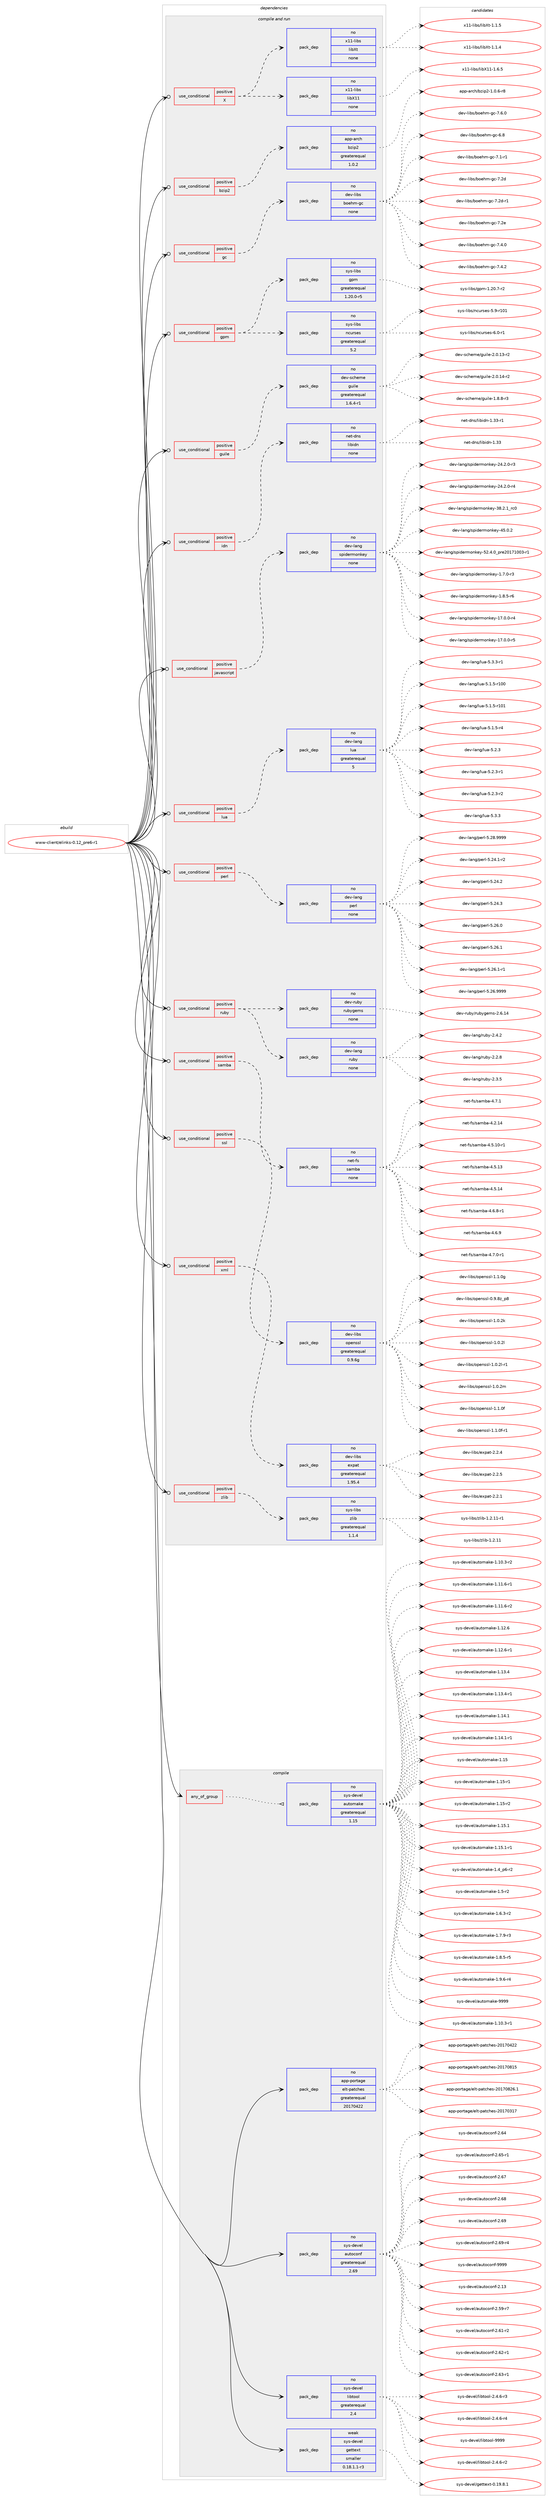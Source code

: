 digraph prolog {

# *************
# Graph options
# *************

newrank=true;
concentrate=true;
compound=true;
graph [rankdir=LR,fontname=Helvetica,fontsize=10,ranksep=1.5];#, ranksep=2.5, nodesep=0.2];
edge  [arrowhead=vee];
node  [fontname=Helvetica,fontsize=10];

# **********
# The ebuild
# **********

subgraph cluster_leftcol {
color=gray;
rank=same;
label=<<i>ebuild</i>>;
id [label="www-client/elinks-0.12_pre6-r1", color=red, width=4, href="../www-client/elinks-0.12_pre6-r1.svg"];
}

# ****************
# The dependencies
# ****************

subgraph cluster_midcol {
color=gray;
label=<<i>dependencies</i>>;
subgraph cluster_compile {
fillcolor="#eeeeee";
style=filled;
label=<<i>compile</i>>;
subgraph any8892 {
dependency503324 [label=<<TABLE BORDER="0" CELLBORDER="1" CELLSPACING="0" CELLPADDING="4"><TR><TD CELLPADDING="10">any_of_group</TD></TR></TABLE>>, shape=none, color=red];subgraph pack374252 {
dependency503325 [label=<<TABLE BORDER="0" CELLBORDER="1" CELLSPACING="0" CELLPADDING="4" WIDTH="220"><TR><TD ROWSPAN="6" CELLPADDING="30">pack_dep</TD></TR><TR><TD WIDTH="110">no</TD></TR><TR><TD>sys-devel</TD></TR><TR><TD>automake</TD></TR><TR><TD>greaterequal</TD></TR><TR><TD>1.15</TD></TR></TABLE>>, shape=none, color=blue];
}
dependency503324:e -> dependency503325:w [weight=20,style="dotted",arrowhead="oinv"];
}
id:e -> dependency503324:w [weight=20,style="solid",arrowhead="vee"];
subgraph pack374253 {
dependency503326 [label=<<TABLE BORDER="0" CELLBORDER="1" CELLSPACING="0" CELLPADDING="4" WIDTH="220"><TR><TD ROWSPAN="6" CELLPADDING="30">pack_dep</TD></TR><TR><TD WIDTH="110">no</TD></TR><TR><TD>app-portage</TD></TR><TR><TD>elt-patches</TD></TR><TR><TD>greaterequal</TD></TR><TR><TD>20170422</TD></TR></TABLE>>, shape=none, color=blue];
}
id:e -> dependency503326:w [weight=20,style="solid",arrowhead="vee"];
subgraph pack374254 {
dependency503327 [label=<<TABLE BORDER="0" CELLBORDER="1" CELLSPACING="0" CELLPADDING="4" WIDTH="220"><TR><TD ROWSPAN="6" CELLPADDING="30">pack_dep</TD></TR><TR><TD WIDTH="110">no</TD></TR><TR><TD>sys-devel</TD></TR><TR><TD>autoconf</TD></TR><TR><TD>greaterequal</TD></TR><TR><TD>2.69</TD></TR></TABLE>>, shape=none, color=blue];
}
id:e -> dependency503327:w [weight=20,style="solid",arrowhead="vee"];
subgraph pack374255 {
dependency503328 [label=<<TABLE BORDER="0" CELLBORDER="1" CELLSPACING="0" CELLPADDING="4" WIDTH="220"><TR><TD ROWSPAN="6" CELLPADDING="30">pack_dep</TD></TR><TR><TD WIDTH="110">no</TD></TR><TR><TD>sys-devel</TD></TR><TR><TD>libtool</TD></TR><TR><TD>greaterequal</TD></TR><TR><TD>2.4</TD></TR></TABLE>>, shape=none, color=blue];
}
id:e -> dependency503328:w [weight=20,style="solid",arrowhead="vee"];
subgraph pack374256 {
dependency503329 [label=<<TABLE BORDER="0" CELLBORDER="1" CELLSPACING="0" CELLPADDING="4" WIDTH="220"><TR><TD ROWSPAN="6" CELLPADDING="30">pack_dep</TD></TR><TR><TD WIDTH="110">weak</TD></TR><TR><TD>sys-devel</TD></TR><TR><TD>gettext</TD></TR><TR><TD>smaller</TD></TR><TR><TD>0.18.1.1-r3</TD></TR></TABLE>>, shape=none, color=blue];
}
id:e -> dependency503329:w [weight=20,style="solid",arrowhead="vee"];
}
subgraph cluster_compileandrun {
fillcolor="#eeeeee";
style=filled;
label=<<i>compile and run</i>>;
subgraph cond119848 {
dependency503330 [label=<<TABLE BORDER="0" CELLBORDER="1" CELLSPACING="0" CELLPADDING="4"><TR><TD ROWSPAN="3" CELLPADDING="10">use_conditional</TD></TR><TR><TD>positive</TD></TR><TR><TD>X</TD></TR></TABLE>>, shape=none, color=red];
subgraph pack374257 {
dependency503331 [label=<<TABLE BORDER="0" CELLBORDER="1" CELLSPACING="0" CELLPADDING="4" WIDTH="220"><TR><TD ROWSPAN="6" CELLPADDING="30">pack_dep</TD></TR><TR><TD WIDTH="110">no</TD></TR><TR><TD>x11-libs</TD></TR><TR><TD>libX11</TD></TR><TR><TD>none</TD></TR><TR><TD></TD></TR></TABLE>>, shape=none, color=blue];
}
dependency503330:e -> dependency503331:w [weight=20,style="dashed",arrowhead="vee"];
subgraph pack374258 {
dependency503332 [label=<<TABLE BORDER="0" CELLBORDER="1" CELLSPACING="0" CELLPADDING="4" WIDTH="220"><TR><TD ROWSPAN="6" CELLPADDING="30">pack_dep</TD></TR><TR><TD WIDTH="110">no</TD></TR><TR><TD>x11-libs</TD></TR><TR><TD>libXt</TD></TR><TR><TD>none</TD></TR><TR><TD></TD></TR></TABLE>>, shape=none, color=blue];
}
dependency503330:e -> dependency503332:w [weight=20,style="dashed",arrowhead="vee"];
}
id:e -> dependency503330:w [weight=20,style="solid",arrowhead="odotvee"];
subgraph cond119849 {
dependency503333 [label=<<TABLE BORDER="0" CELLBORDER="1" CELLSPACING="0" CELLPADDING="4"><TR><TD ROWSPAN="3" CELLPADDING="10">use_conditional</TD></TR><TR><TD>positive</TD></TR><TR><TD>bzip2</TD></TR></TABLE>>, shape=none, color=red];
subgraph pack374259 {
dependency503334 [label=<<TABLE BORDER="0" CELLBORDER="1" CELLSPACING="0" CELLPADDING="4" WIDTH="220"><TR><TD ROWSPAN="6" CELLPADDING="30">pack_dep</TD></TR><TR><TD WIDTH="110">no</TD></TR><TR><TD>app-arch</TD></TR><TR><TD>bzip2</TD></TR><TR><TD>greaterequal</TD></TR><TR><TD>1.0.2</TD></TR></TABLE>>, shape=none, color=blue];
}
dependency503333:e -> dependency503334:w [weight=20,style="dashed",arrowhead="vee"];
}
id:e -> dependency503333:w [weight=20,style="solid",arrowhead="odotvee"];
subgraph cond119850 {
dependency503335 [label=<<TABLE BORDER="0" CELLBORDER="1" CELLSPACING="0" CELLPADDING="4"><TR><TD ROWSPAN="3" CELLPADDING="10">use_conditional</TD></TR><TR><TD>positive</TD></TR><TR><TD>gc</TD></TR></TABLE>>, shape=none, color=red];
subgraph pack374260 {
dependency503336 [label=<<TABLE BORDER="0" CELLBORDER="1" CELLSPACING="0" CELLPADDING="4" WIDTH="220"><TR><TD ROWSPAN="6" CELLPADDING="30">pack_dep</TD></TR><TR><TD WIDTH="110">no</TD></TR><TR><TD>dev-libs</TD></TR><TR><TD>boehm-gc</TD></TR><TR><TD>none</TD></TR><TR><TD></TD></TR></TABLE>>, shape=none, color=blue];
}
dependency503335:e -> dependency503336:w [weight=20,style="dashed",arrowhead="vee"];
}
id:e -> dependency503335:w [weight=20,style="solid",arrowhead="odotvee"];
subgraph cond119851 {
dependency503337 [label=<<TABLE BORDER="0" CELLBORDER="1" CELLSPACING="0" CELLPADDING="4"><TR><TD ROWSPAN="3" CELLPADDING="10">use_conditional</TD></TR><TR><TD>positive</TD></TR><TR><TD>gpm</TD></TR></TABLE>>, shape=none, color=red];
subgraph pack374261 {
dependency503338 [label=<<TABLE BORDER="0" CELLBORDER="1" CELLSPACING="0" CELLPADDING="4" WIDTH="220"><TR><TD ROWSPAN="6" CELLPADDING="30">pack_dep</TD></TR><TR><TD WIDTH="110">no</TD></TR><TR><TD>sys-libs</TD></TR><TR><TD>ncurses</TD></TR><TR><TD>greaterequal</TD></TR><TR><TD>5.2</TD></TR></TABLE>>, shape=none, color=blue];
}
dependency503337:e -> dependency503338:w [weight=20,style="dashed",arrowhead="vee"];
subgraph pack374262 {
dependency503339 [label=<<TABLE BORDER="0" CELLBORDER="1" CELLSPACING="0" CELLPADDING="4" WIDTH="220"><TR><TD ROWSPAN="6" CELLPADDING="30">pack_dep</TD></TR><TR><TD WIDTH="110">no</TD></TR><TR><TD>sys-libs</TD></TR><TR><TD>gpm</TD></TR><TR><TD>greaterequal</TD></TR><TR><TD>1.20.0-r5</TD></TR></TABLE>>, shape=none, color=blue];
}
dependency503337:e -> dependency503339:w [weight=20,style="dashed",arrowhead="vee"];
}
id:e -> dependency503337:w [weight=20,style="solid",arrowhead="odotvee"];
subgraph cond119852 {
dependency503340 [label=<<TABLE BORDER="0" CELLBORDER="1" CELLSPACING="0" CELLPADDING="4"><TR><TD ROWSPAN="3" CELLPADDING="10">use_conditional</TD></TR><TR><TD>positive</TD></TR><TR><TD>guile</TD></TR></TABLE>>, shape=none, color=red];
subgraph pack374263 {
dependency503341 [label=<<TABLE BORDER="0" CELLBORDER="1" CELLSPACING="0" CELLPADDING="4" WIDTH="220"><TR><TD ROWSPAN="6" CELLPADDING="30">pack_dep</TD></TR><TR><TD WIDTH="110">no</TD></TR><TR><TD>dev-scheme</TD></TR><TR><TD>guile</TD></TR><TR><TD>greaterequal</TD></TR><TR><TD>1.6.4-r1</TD></TR></TABLE>>, shape=none, color=blue];
}
dependency503340:e -> dependency503341:w [weight=20,style="dashed",arrowhead="vee"];
}
id:e -> dependency503340:w [weight=20,style="solid",arrowhead="odotvee"];
subgraph cond119853 {
dependency503342 [label=<<TABLE BORDER="0" CELLBORDER="1" CELLSPACING="0" CELLPADDING="4"><TR><TD ROWSPAN="3" CELLPADDING="10">use_conditional</TD></TR><TR><TD>positive</TD></TR><TR><TD>idn</TD></TR></TABLE>>, shape=none, color=red];
subgraph pack374264 {
dependency503343 [label=<<TABLE BORDER="0" CELLBORDER="1" CELLSPACING="0" CELLPADDING="4" WIDTH="220"><TR><TD ROWSPAN="6" CELLPADDING="30">pack_dep</TD></TR><TR><TD WIDTH="110">no</TD></TR><TR><TD>net-dns</TD></TR><TR><TD>libidn</TD></TR><TR><TD>none</TD></TR><TR><TD></TD></TR></TABLE>>, shape=none, color=blue];
}
dependency503342:e -> dependency503343:w [weight=20,style="dashed",arrowhead="vee"];
}
id:e -> dependency503342:w [weight=20,style="solid",arrowhead="odotvee"];
subgraph cond119854 {
dependency503344 [label=<<TABLE BORDER="0" CELLBORDER="1" CELLSPACING="0" CELLPADDING="4"><TR><TD ROWSPAN="3" CELLPADDING="10">use_conditional</TD></TR><TR><TD>positive</TD></TR><TR><TD>javascript</TD></TR></TABLE>>, shape=none, color=red];
subgraph pack374265 {
dependency503345 [label=<<TABLE BORDER="0" CELLBORDER="1" CELLSPACING="0" CELLPADDING="4" WIDTH="220"><TR><TD ROWSPAN="6" CELLPADDING="30">pack_dep</TD></TR><TR><TD WIDTH="110">no</TD></TR><TR><TD>dev-lang</TD></TR><TR><TD>spidermonkey</TD></TR><TR><TD>none</TD></TR><TR><TD></TD></TR></TABLE>>, shape=none, color=blue];
}
dependency503344:e -> dependency503345:w [weight=20,style="dashed",arrowhead="vee"];
}
id:e -> dependency503344:w [weight=20,style="solid",arrowhead="odotvee"];
subgraph cond119855 {
dependency503346 [label=<<TABLE BORDER="0" CELLBORDER="1" CELLSPACING="0" CELLPADDING="4"><TR><TD ROWSPAN="3" CELLPADDING="10">use_conditional</TD></TR><TR><TD>positive</TD></TR><TR><TD>lua</TD></TR></TABLE>>, shape=none, color=red];
subgraph pack374266 {
dependency503347 [label=<<TABLE BORDER="0" CELLBORDER="1" CELLSPACING="0" CELLPADDING="4" WIDTH="220"><TR><TD ROWSPAN="6" CELLPADDING="30">pack_dep</TD></TR><TR><TD WIDTH="110">no</TD></TR><TR><TD>dev-lang</TD></TR><TR><TD>lua</TD></TR><TR><TD>greaterequal</TD></TR><TR><TD>5</TD></TR></TABLE>>, shape=none, color=blue];
}
dependency503346:e -> dependency503347:w [weight=20,style="dashed",arrowhead="vee"];
}
id:e -> dependency503346:w [weight=20,style="solid",arrowhead="odotvee"];
subgraph cond119856 {
dependency503348 [label=<<TABLE BORDER="0" CELLBORDER="1" CELLSPACING="0" CELLPADDING="4"><TR><TD ROWSPAN="3" CELLPADDING="10">use_conditional</TD></TR><TR><TD>positive</TD></TR><TR><TD>perl</TD></TR></TABLE>>, shape=none, color=red];
subgraph pack374267 {
dependency503349 [label=<<TABLE BORDER="0" CELLBORDER="1" CELLSPACING="0" CELLPADDING="4" WIDTH="220"><TR><TD ROWSPAN="6" CELLPADDING="30">pack_dep</TD></TR><TR><TD WIDTH="110">no</TD></TR><TR><TD>dev-lang</TD></TR><TR><TD>perl</TD></TR><TR><TD>none</TD></TR><TR><TD></TD></TR></TABLE>>, shape=none, color=blue];
}
dependency503348:e -> dependency503349:w [weight=20,style="dashed",arrowhead="vee"];
}
id:e -> dependency503348:w [weight=20,style="solid",arrowhead="odotvee"];
subgraph cond119857 {
dependency503350 [label=<<TABLE BORDER="0" CELLBORDER="1" CELLSPACING="0" CELLPADDING="4"><TR><TD ROWSPAN="3" CELLPADDING="10">use_conditional</TD></TR><TR><TD>positive</TD></TR><TR><TD>ruby</TD></TR></TABLE>>, shape=none, color=red];
subgraph pack374268 {
dependency503351 [label=<<TABLE BORDER="0" CELLBORDER="1" CELLSPACING="0" CELLPADDING="4" WIDTH="220"><TR><TD ROWSPAN="6" CELLPADDING="30">pack_dep</TD></TR><TR><TD WIDTH="110">no</TD></TR><TR><TD>dev-lang</TD></TR><TR><TD>ruby</TD></TR><TR><TD>none</TD></TR><TR><TD></TD></TR></TABLE>>, shape=none, color=blue];
}
dependency503350:e -> dependency503351:w [weight=20,style="dashed",arrowhead="vee"];
subgraph pack374269 {
dependency503352 [label=<<TABLE BORDER="0" CELLBORDER="1" CELLSPACING="0" CELLPADDING="4" WIDTH="220"><TR><TD ROWSPAN="6" CELLPADDING="30">pack_dep</TD></TR><TR><TD WIDTH="110">no</TD></TR><TR><TD>dev-ruby</TD></TR><TR><TD>rubygems</TD></TR><TR><TD>none</TD></TR><TR><TD></TD></TR></TABLE>>, shape=none, color=blue];
}
dependency503350:e -> dependency503352:w [weight=20,style="dashed",arrowhead="vee"];
}
id:e -> dependency503350:w [weight=20,style="solid",arrowhead="odotvee"];
subgraph cond119858 {
dependency503353 [label=<<TABLE BORDER="0" CELLBORDER="1" CELLSPACING="0" CELLPADDING="4"><TR><TD ROWSPAN="3" CELLPADDING="10">use_conditional</TD></TR><TR><TD>positive</TD></TR><TR><TD>samba</TD></TR></TABLE>>, shape=none, color=red];
subgraph pack374270 {
dependency503354 [label=<<TABLE BORDER="0" CELLBORDER="1" CELLSPACING="0" CELLPADDING="4" WIDTH="220"><TR><TD ROWSPAN="6" CELLPADDING="30">pack_dep</TD></TR><TR><TD WIDTH="110">no</TD></TR><TR><TD>net-fs</TD></TR><TR><TD>samba</TD></TR><TR><TD>none</TD></TR><TR><TD></TD></TR></TABLE>>, shape=none, color=blue];
}
dependency503353:e -> dependency503354:w [weight=20,style="dashed",arrowhead="vee"];
}
id:e -> dependency503353:w [weight=20,style="solid",arrowhead="odotvee"];
subgraph cond119859 {
dependency503355 [label=<<TABLE BORDER="0" CELLBORDER="1" CELLSPACING="0" CELLPADDING="4"><TR><TD ROWSPAN="3" CELLPADDING="10">use_conditional</TD></TR><TR><TD>positive</TD></TR><TR><TD>ssl</TD></TR></TABLE>>, shape=none, color=red];
subgraph pack374271 {
dependency503356 [label=<<TABLE BORDER="0" CELLBORDER="1" CELLSPACING="0" CELLPADDING="4" WIDTH="220"><TR><TD ROWSPAN="6" CELLPADDING="30">pack_dep</TD></TR><TR><TD WIDTH="110">no</TD></TR><TR><TD>dev-libs</TD></TR><TR><TD>openssl</TD></TR><TR><TD>greaterequal</TD></TR><TR><TD>0.9.6g</TD></TR></TABLE>>, shape=none, color=blue];
}
dependency503355:e -> dependency503356:w [weight=20,style="dashed",arrowhead="vee"];
}
id:e -> dependency503355:w [weight=20,style="solid",arrowhead="odotvee"];
subgraph cond119860 {
dependency503357 [label=<<TABLE BORDER="0" CELLBORDER="1" CELLSPACING="0" CELLPADDING="4"><TR><TD ROWSPAN="3" CELLPADDING="10">use_conditional</TD></TR><TR><TD>positive</TD></TR><TR><TD>xml</TD></TR></TABLE>>, shape=none, color=red];
subgraph pack374272 {
dependency503358 [label=<<TABLE BORDER="0" CELLBORDER="1" CELLSPACING="0" CELLPADDING="4" WIDTH="220"><TR><TD ROWSPAN="6" CELLPADDING="30">pack_dep</TD></TR><TR><TD WIDTH="110">no</TD></TR><TR><TD>dev-libs</TD></TR><TR><TD>expat</TD></TR><TR><TD>greaterequal</TD></TR><TR><TD>1.95.4</TD></TR></TABLE>>, shape=none, color=blue];
}
dependency503357:e -> dependency503358:w [weight=20,style="dashed",arrowhead="vee"];
}
id:e -> dependency503357:w [weight=20,style="solid",arrowhead="odotvee"];
subgraph cond119861 {
dependency503359 [label=<<TABLE BORDER="0" CELLBORDER="1" CELLSPACING="0" CELLPADDING="4"><TR><TD ROWSPAN="3" CELLPADDING="10">use_conditional</TD></TR><TR><TD>positive</TD></TR><TR><TD>zlib</TD></TR></TABLE>>, shape=none, color=red];
subgraph pack374273 {
dependency503360 [label=<<TABLE BORDER="0" CELLBORDER="1" CELLSPACING="0" CELLPADDING="4" WIDTH="220"><TR><TD ROWSPAN="6" CELLPADDING="30">pack_dep</TD></TR><TR><TD WIDTH="110">no</TD></TR><TR><TD>sys-libs</TD></TR><TR><TD>zlib</TD></TR><TR><TD>greaterequal</TD></TR><TR><TD>1.1.4</TD></TR></TABLE>>, shape=none, color=blue];
}
dependency503359:e -> dependency503360:w [weight=20,style="dashed",arrowhead="vee"];
}
id:e -> dependency503359:w [weight=20,style="solid",arrowhead="odotvee"];
}
subgraph cluster_run {
fillcolor="#eeeeee";
style=filled;
label=<<i>run</i>>;
}
}

# **************
# The candidates
# **************

subgraph cluster_choices {
rank=same;
color=gray;
label=<<i>candidates</i>>;

subgraph choice374252 {
color=black;
nodesep=1;
choice11512111545100101118101108479711711611110997107101454946494846514511449 [label="sys-devel/automake-1.10.3-r1", color=red, width=4,href="../sys-devel/automake-1.10.3-r1.svg"];
choice11512111545100101118101108479711711611110997107101454946494846514511450 [label="sys-devel/automake-1.10.3-r2", color=red, width=4,href="../sys-devel/automake-1.10.3-r2.svg"];
choice11512111545100101118101108479711711611110997107101454946494946544511449 [label="sys-devel/automake-1.11.6-r1", color=red, width=4,href="../sys-devel/automake-1.11.6-r1.svg"];
choice11512111545100101118101108479711711611110997107101454946494946544511450 [label="sys-devel/automake-1.11.6-r2", color=red, width=4,href="../sys-devel/automake-1.11.6-r2.svg"];
choice1151211154510010111810110847971171161111099710710145494649504654 [label="sys-devel/automake-1.12.6", color=red, width=4,href="../sys-devel/automake-1.12.6.svg"];
choice11512111545100101118101108479711711611110997107101454946495046544511449 [label="sys-devel/automake-1.12.6-r1", color=red, width=4,href="../sys-devel/automake-1.12.6-r1.svg"];
choice1151211154510010111810110847971171161111099710710145494649514652 [label="sys-devel/automake-1.13.4", color=red, width=4,href="../sys-devel/automake-1.13.4.svg"];
choice11512111545100101118101108479711711611110997107101454946495146524511449 [label="sys-devel/automake-1.13.4-r1", color=red, width=4,href="../sys-devel/automake-1.13.4-r1.svg"];
choice1151211154510010111810110847971171161111099710710145494649524649 [label="sys-devel/automake-1.14.1", color=red, width=4,href="../sys-devel/automake-1.14.1.svg"];
choice11512111545100101118101108479711711611110997107101454946495246494511449 [label="sys-devel/automake-1.14.1-r1", color=red, width=4,href="../sys-devel/automake-1.14.1-r1.svg"];
choice115121115451001011181011084797117116111109971071014549464953 [label="sys-devel/automake-1.15", color=red, width=4,href="../sys-devel/automake-1.15.svg"];
choice1151211154510010111810110847971171161111099710710145494649534511449 [label="sys-devel/automake-1.15-r1", color=red, width=4,href="../sys-devel/automake-1.15-r1.svg"];
choice1151211154510010111810110847971171161111099710710145494649534511450 [label="sys-devel/automake-1.15-r2", color=red, width=4,href="../sys-devel/automake-1.15-r2.svg"];
choice1151211154510010111810110847971171161111099710710145494649534649 [label="sys-devel/automake-1.15.1", color=red, width=4,href="../sys-devel/automake-1.15.1.svg"];
choice11512111545100101118101108479711711611110997107101454946495346494511449 [label="sys-devel/automake-1.15.1-r1", color=red, width=4,href="../sys-devel/automake-1.15.1-r1.svg"];
choice115121115451001011181011084797117116111109971071014549465295112544511450 [label="sys-devel/automake-1.4_p6-r2", color=red, width=4,href="../sys-devel/automake-1.4_p6-r2.svg"];
choice11512111545100101118101108479711711611110997107101454946534511450 [label="sys-devel/automake-1.5-r2", color=red, width=4,href="../sys-devel/automake-1.5-r2.svg"];
choice115121115451001011181011084797117116111109971071014549465446514511450 [label="sys-devel/automake-1.6.3-r2", color=red, width=4,href="../sys-devel/automake-1.6.3-r2.svg"];
choice115121115451001011181011084797117116111109971071014549465546574511451 [label="sys-devel/automake-1.7.9-r3", color=red, width=4,href="../sys-devel/automake-1.7.9-r3.svg"];
choice115121115451001011181011084797117116111109971071014549465646534511453 [label="sys-devel/automake-1.8.5-r5", color=red, width=4,href="../sys-devel/automake-1.8.5-r5.svg"];
choice115121115451001011181011084797117116111109971071014549465746544511452 [label="sys-devel/automake-1.9.6-r4", color=red, width=4,href="../sys-devel/automake-1.9.6-r4.svg"];
choice115121115451001011181011084797117116111109971071014557575757 [label="sys-devel/automake-9999", color=red, width=4,href="../sys-devel/automake-9999.svg"];
dependency503325:e -> choice11512111545100101118101108479711711611110997107101454946494846514511449:w [style=dotted,weight="100"];
dependency503325:e -> choice11512111545100101118101108479711711611110997107101454946494846514511450:w [style=dotted,weight="100"];
dependency503325:e -> choice11512111545100101118101108479711711611110997107101454946494946544511449:w [style=dotted,weight="100"];
dependency503325:e -> choice11512111545100101118101108479711711611110997107101454946494946544511450:w [style=dotted,weight="100"];
dependency503325:e -> choice1151211154510010111810110847971171161111099710710145494649504654:w [style=dotted,weight="100"];
dependency503325:e -> choice11512111545100101118101108479711711611110997107101454946495046544511449:w [style=dotted,weight="100"];
dependency503325:e -> choice1151211154510010111810110847971171161111099710710145494649514652:w [style=dotted,weight="100"];
dependency503325:e -> choice11512111545100101118101108479711711611110997107101454946495146524511449:w [style=dotted,weight="100"];
dependency503325:e -> choice1151211154510010111810110847971171161111099710710145494649524649:w [style=dotted,weight="100"];
dependency503325:e -> choice11512111545100101118101108479711711611110997107101454946495246494511449:w [style=dotted,weight="100"];
dependency503325:e -> choice115121115451001011181011084797117116111109971071014549464953:w [style=dotted,weight="100"];
dependency503325:e -> choice1151211154510010111810110847971171161111099710710145494649534511449:w [style=dotted,weight="100"];
dependency503325:e -> choice1151211154510010111810110847971171161111099710710145494649534511450:w [style=dotted,weight="100"];
dependency503325:e -> choice1151211154510010111810110847971171161111099710710145494649534649:w [style=dotted,weight="100"];
dependency503325:e -> choice11512111545100101118101108479711711611110997107101454946495346494511449:w [style=dotted,weight="100"];
dependency503325:e -> choice115121115451001011181011084797117116111109971071014549465295112544511450:w [style=dotted,weight="100"];
dependency503325:e -> choice11512111545100101118101108479711711611110997107101454946534511450:w [style=dotted,weight="100"];
dependency503325:e -> choice115121115451001011181011084797117116111109971071014549465446514511450:w [style=dotted,weight="100"];
dependency503325:e -> choice115121115451001011181011084797117116111109971071014549465546574511451:w [style=dotted,weight="100"];
dependency503325:e -> choice115121115451001011181011084797117116111109971071014549465646534511453:w [style=dotted,weight="100"];
dependency503325:e -> choice115121115451001011181011084797117116111109971071014549465746544511452:w [style=dotted,weight="100"];
dependency503325:e -> choice115121115451001011181011084797117116111109971071014557575757:w [style=dotted,weight="100"];
}
subgraph choice374253 {
color=black;
nodesep=1;
choice97112112451121111141169710310147101108116451129711699104101115455048495548514955 [label="app-portage/elt-patches-20170317", color=red, width=4,href="../app-portage/elt-patches-20170317.svg"];
choice97112112451121111141169710310147101108116451129711699104101115455048495548525050 [label="app-portage/elt-patches-20170422", color=red, width=4,href="../app-portage/elt-patches-20170422.svg"];
choice97112112451121111141169710310147101108116451129711699104101115455048495548564953 [label="app-portage/elt-patches-20170815", color=red, width=4,href="../app-portage/elt-patches-20170815.svg"];
choice971121124511211111411697103101471011081164511297116991041011154550484955485650544649 [label="app-portage/elt-patches-20170826.1", color=red, width=4,href="../app-portage/elt-patches-20170826.1.svg"];
dependency503326:e -> choice97112112451121111141169710310147101108116451129711699104101115455048495548514955:w [style=dotted,weight="100"];
dependency503326:e -> choice97112112451121111141169710310147101108116451129711699104101115455048495548525050:w [style=dotted,weight="100"];
dependency503326:e -> choice97112112451121111141169710310147101108116451129711699104101115455048495548564953:w [style=dotted,weight="100"];
dependency503326:e -> choice971121124511211111411697103101471011081164511297116991041011154550484955485650544649:w [style=dotted,weight="100"];
}
subgraph choice374254 {
color=black;
nodesep=1;
choice115121115451001011181011084797117116111991111101024550464951 [label="sys-devel/autoconf-2.13", color=red, width=4,href="../sys-devel/autoconf-2.13.svg"];
choice1151211154510010111810110847971171161119911111010245504653574511455 [label="sys-devel/autoconf-2.59-r7", color=red, width=4,href="../sys-devel/autoconf-2.59-r7.svg"];
choice1151211154510010111810110847971171161119911111010245504654494511450 [label="sys-devel/autoconf-2.61-r2", color=red, width=4,href="../sys-devel/autoconf-2.61-r2.svg"];
choice1151211154510010111810110847971171161119911111010245504654504511449 [label="sys-devel/autoconf-2.62-r1", color=red, width=4,href="../sys-devel/autoconf-2.62-r1.svg"];
choice1151211154510010111810110847971171161119911111010245504654514511449 [label="sys-devel/autoconf-2.63-r1", color=red, width=4,href="../sys-devel/autoconf-2.63-r1.svg"];
choice115121115451001011181011084797117116111991111101024550465452 [label="sys-devel/autoconf-2.64", color=red, width=4,href="../sys-devel/autoconf-2.64.svg"];
choice1151211154510010111810110847971171161119911111010245504654534511449 [label="sys-devel/autoconf-2.65-r1", color=red, width=4,href="../sys-devel/autoconf-2.65-r1.svg"];
choice115121115451001011181011084797117116111991111101024550465455 [label="sys-devel/autoconf-2.67", color=red, width=4,href="../sys-devel/autoconf-2.67.svg"];
choice115121115451001011181011084797117116111991111101024550465456 [label="sys-devel/autoconf-2.68", color=red, width=4,href="../sys-devel/autoconf-2.68.svg"];
choice115121115451001011181011084797117116111991111101024550465457 [label="sys-devel/autoconf-2.69", color=red, width=4,href="../sys-devel/autoconf-2.69.svg"];
choice1151211154510010111810110847971171161119911111010245504654574511452 [label="sys-devel/autoconf-2.69-r4", color=red, width=4,href="../sys-devel/autoconf-2.69-r4.svg"];
choice115121115451001011181011084797117116111991111101024557575757 [label="sys-devel/autoconf-9999", color=red, width=4,href="../sys-devel/autoconf-9999.svg"];
dependency503327:e -> choice115121115451001011181011084797117116111991111101024550464951:w [style=dotted,weight="100"];
dependency503327:e -> choice1151211154510010111810110847971171161119911111010245504653574511455:w [style=dotted,weight="100"];
dependency503327:e -> choice1151211154510010111810110847971171161119911111010245504654494511450:w [style=dotted,weight="100"];
dependency503327:e -> choice1151211154510010111810110847971171161119911111010245504654504511449:w [style=dotted,weight="100"];
dependency503327:e -> choice1151211154510010111810110847971171161119911111010245504654514511449:w [style=dotted,weight="100"];
dependency503327:e -> choice115121115451001011181011084797117116111991111101024550465452:w [style=dotted,weight="100"];
dependency503327:e -> choice1151211154510010111810110847971171161119911111010245504654534511449:w [style=dotted,weight="100"];
dependency503327:e -> choice115121115451001011181011084797117116111991111101024550465455:w [style=dotted,weight="100"];
dependency503327:e -> choice115121115451001011181011084797117116111991111101024550465456:w [style=dotted,weight="100"];
dependency503327:e -> choice115121115451001011181011084797117116111991111101024550465457:w [style=dotted,weight="100"];
dependency503327:e -> choice1151211154510010111810110847971171161119911111010245504654574511452:w [style=dotted,weight="100"];
dependency503327:e -> choice115121115451001011181011084797117116111991111101024557575757:w [style=dotted,weight="100"];
}
subgraph choice374255 {
color=black;
nodesep=1;
choice1151211154510010111810110847108105981161111111084550465246544511450 [label="sys-devel/libtool-2.4.6-r2", color=red, width=4,href="../sys-devel/libtool-2.4.6-r2.svg"];
choice1151211154510010111810110847108105981161111111084550465246544511451 [label="sys-devel/libtool-2.4.6-r3", color=red, width=4,href="../sys-devel/libtool-2.4.6-r3.svg"];
choice1151211154510010111810110847108105981161111111084550465246544511452 [label="sys-devel/libtool-2.4.6-r4", color=red, width=4,href="../sys-devel/libtool-2.4.6-r4.svg"];
choice1151211154510010111810110847108105981161111111084557575757 [label="sys-devel/libtool-9999", color=red, width=4,href="../sys-devel/libtool-9999.svg"];
dependency503328:e -> choice1151211154510010111810110847108105981161111111084550465246544511450:w [style=dotted,weight="100"];
dependency503328:e -> choice1151211154510010111810110847108105981161111111084550465246544511451:w [style=dotted,weight="100"];
dependency503328:e -> choice1151211154510010111810110847108105981161111111084550465246544511452:w [style=dotted,weight="100"];
dependency503328:e -> choice1151211154510010111810110847108105981161111111084557575757:w [style=dotted,weight="100"];
}
subgraph choice374256 {
color=black;
nodesep=1;
choice1151211154510010111810110847103101116116101120116454846495746564649 [label="sys-devel/gettext-0.19.8.1", color=red, width=4,href="../sys-devel/gettext-0.19.8.1.svg"];
dependency503329:e -> choice1151211154510010111810110847103101116116101120116454846495746564649:w [style=dotted,weight="100"];
}
subgraph choice374257 {
color=black;
nodesep=1;
choice120494945108105981154710810598884949454946544653 [label="x11-libs/libX11-1.6.5", color=red, width=4,href="../x11-libs/libX11-1.6.5.svg"];
dependency503331:e -> choice120494945108105981154710810598884949454946544653:w [style=dotted,weight="100"];
}
subgraph choice374258 {
color=black;
nodesep=1;
choice12049494510810598115471081059888116454946494652 [label="x11-libs/libXt-1.1.4", color=red, width=4,href="../x11-libs/libXt-1.1.4.svg"];
choice12049494510810598115471081059888116454946494653 [label="x11-libs/libXt-1.1.5", color=red, width=4,href="../x11-libs/libXt-1.1.5.svg"];
dependency503332:e -> choice12049494510810598115471081059888116454946494652:w [style=dotted,weight="100"];
dependency503332:e -> choice12049494510810598115471081059888116454946494653:w [style=dotted,weight="100"];
}
subgraph choice374259 {
color=black;
nodesep=1;
choice971121124597114991044798122105112504549464846544511456 [label="app-arch/bzip2-1.0.6-r8", color=red, width=4,href="../app-arch/bzip2-1.0.6-r8.svg"];
dependency503334:e -> choice971121124597114991044798122105112504549464846544511456:w [style=dotted,weight="100"];
}
subgraph choice374260 {
color=black;
nodesep=1;
choice10010111845108105981154798111101104109451039945544656 [label="dev-libs/boehm-gc-6.8", color=red, width=4,href="../dev-libs/boehm-gc-6.8.svg"];
choice100101118451081059811547981111011041094510399455546494511449 [label="dev-libs/boehm-gc-7.1-r1", color=red, width=4,href="../dev-libs/boehm-gc-7.1-r1.svg"];
choice10010111845108105981154798111101104109451039945554650100 [label="dev-libs/boehm-gc-7.2d", color=red, width=4,href="../dev-libs/boehm-gc-7.2d.svg"];
choice100101118451081059811547981111011041094510399455546501004511449 [label="dev-libs/boehm-gc-7.2d-r1", color=red, width=4,href="../dev-libs/boehm-gc-7.2d-r1.svg"];
choice10010111845108105981154798111101104109451039945554650101 [label="dev-libs/boehm-gc-7.2e", color=red, width=4,href="../dev-libs/boehm-gc-7.2e.svg"];
choice100101118451081059811547981111011041094510399455546524648 [label="dev-libs/boehm-gc-7.4.0", color=red, width=4,href="../dev-libs/boehm-gc-7.4.0.svg"];
choice100101118451081059811547981111011041094510399455546524650 [label="dev-libs/boehm-gc-7.4.2", color=red, width=4,href="../dev-libs/boehm-gc-7.4.2.svg"];
choice100101118451081059811547981111011041094510399455546544648 [label="dev-libs/boehm-gc-7.6.0", color=red, width=4,href="../dev-libs/boehm-gc-7.6.0.svg"];
dependency503336:e -> choice10010111845108105981154798111101104109451039945544656:w [style=dotted,weight="100"];
dependency503336:e -> choice100101118451081059811547981111011041094510399455546494511449:w [style=dotted,weight="100"];
dependency503336:e -> choice10010111845108105981154798111101104109451039945554650100:w [style=dotted,weight="100"];
dependency503336:e -> choice100101118451081059811547981111011041094510399455546501004511449:w [style=dotted,weight="100"];
dependency503336:e -> choice10010111845108105981154798111101104109451039945554650101:w [style=dotted,weight="100"];
dependency503336:e -> choice100101118451081059811547981111011041094510399455546524648:w [style=dotted,weight="100"];
dependency503336:e -> choice100101118451081059811547981111011041094510399455546524650:w [style=dotted,weight="100"];
dependency503336:e -> choice100101118451081059811547981111011041094510399455546544648:w [style=dotted,weight="100"];
}
subgraph choice374261 {
color=black;
nodesep=1;
choice115121115451081059811547110991171141151011154553465745114494849 [label="sys-libs/ncurses-5.9-r101", color=red, width=4,href="../sys-libs/ncurses-5.9-r101.svg"];
choice11512111545108105981154711099117114115101115455446484511449 [label="sys-libs/ncurses-6.0-r1", color=red, width=4,href="../sys-libs/ncurses-6.0-r1.svg"];
dependency503338:e -> choice115121115451081059811547110991171141151011154553465745114494849:w [style=dotted,weight="100"];
dependency503338:e -> choice11512111545108105981154711099117114115101115455446484511449:w [style=dotted,weight="100"];
}
subgraph choice374262 {
color=black;
nodesep=1;
choice115121115451081059811547103112109454946504846554511450 [label="sys-libs/gpm-1.20.7-r2", color=red, width=4,href="../sys-libs/gpm-1.20.7-r2.svg"];
dependency503339:e -> choice115121115451081059811547103112109454946504846554511450:w [style=dotted,weight="100"];
}
subgraph choice374263 {
color=black;
nodesep=1;
choice1001011184511599104101109101471031171051081014549465646564511451 [label="dev-scheme/guile-1.8.8-r3", color=red, width=4,href="../dev-scheme/guile-1.8.8-r3.svg"];
choice100101118451159910410110910147103117105108101455046484649514511450 [label="dev-scheme/guile-2.0.13-r2", color=red, width=4,href="../dev-scheme/guile-2.0.13-r2.svg"];
choice100101118451159910410110910147103117105108101455046484649524511450 [label="dev-scheme/guile-2.0.14-r2", color=red, width=4,href="../dev-scheme/guile-2.0.14-r2.svg"];
dependency503341:e -> choice1001011184511599104101109101471031171051081014549465646564511451:w [style=dotted,weight="100"];
dependency503341:e -> choice100101118451159910410110910147103117105108101455046484649514511450:w [style=dotted,weight="100"];
dependency503341:e -> choice100101118451159910410110910147103117105108101455046484649524511450:w [style=dotted,weight="100"];
}
subgraph choice374264 {
color=black;
nodesep=1;
choice1101011164510011011547108105981051001104549465151 [label="net-dns/libidn-1.33", color=red, width=4,href="../net-dns/libidn-1.33.svg"];
choice11010111645100110115471081059810510011045494651514511449 [label="net-dns/libidn-1.33-r1", color=red, width=4,href="../net-dns/libidn-1.33-r1.svg"];
dependency503343:e -> choice1101011164510011011547108105981051001104549465151:w [style=dotted,weight="100"];
dependency503343:e -> choice11010111645100110115471081059810510011045494651514511449:w [style=dotted,weight="100"];
}
subgraph choice374265 {
color=black;
nodesep=1;
choice1001011184510897110103471151121051001011141091111101071011214549465546484511451 [label="dev-lang/spidermonkey-1.7.0-r3", color=red, width=4,href="../dev-lang/spidermonkey-1.7.0-r3.svg"];
choice1001011184510897110103471151121051001011141091111101071011214549465646534511454 [label="dev-lang/spidermonkey-1.8.5-r6", color=red, width=4,href="../dev-lang/spidermonkey-1.8.5-r6.svg"];
choice100101118451089711010347115112105100101114109111110107101121454955464846484511452 [label="dev-lang/spidermonkey-17.0.0-r4", color=red, width=4,href="../dev-lang/spidermonkey-17.0.0-r4.svg"];
choice100101118451089711010347115112105100101114109111110107101121454955464846484511453 [label="dev-lang/spidermonkey-17.0.0-r5", color=red, width=4,href="../dev-lang/spidermonkey-17.0.0-r5.svg"];
choice100101118451089711010347115112105100101114109111110107101121455052465046484511451 [label="dev-lang/spidermonkey-24.2.0-r3", color=red, width=4,href="../dev-lang/spidermonkey-24.2.0-r3.svg"];
choice100101118451089711010347115112105100101114109111110107101121455052465046484511452 [label="dev-lang/spidermonkey-24.2.0-r4", color=red, width=4,href="../dev-lang/spidermonkey-24.2.0-r4.svg"];
choice10010111845108971101034711511210510010111410911111010710112145515646504649951149948 [label="dev-lang/spidermonkey-38.2.1_rc0", color=red, width=4,href="../dev-lang/spidermonkey-38.2.1_rc0.svg"];
choice10010111845108971101034711511210510010111410911111010710112145525346484650 [label="dev-lang/spidermonkey-45.0.2", color=red, width=4,href="../dev-lang/spidermonkey-45.0.2.svg"];
choice100101118451089711010347115112105100101114109111110107101121455350465246489511211410150484955494848514511449 [label="dev-lang/spidermonkey-52.4.0_pre20171003-r1", color=red, width=4,href="../dev-lang/spidermonkey-52.4.0_pre20171003-r1.svg"];
dependency503345:e -> choice1001011184510897110103471151121051001011141091111101071011214549465546484511451:w [style=dotted,weight="100"];
dependency503345:e -> choice1001011184510897110103471151121051001011141091111101071011214549465646534511454:w [style=dotted,weight="100"];
dependency503345:e -> choice100101118451089711010347115112105100101114109111110107101121454955464846484511452:w [style=dotted,weight="100"];
dependency503345:e -> choice100101118451089711010347115112105100101114109111110107101121454955464846484511453:w [style=dotted,weight="100"];
dependency503345:e -> choice100101118451089711010347115112105100101114109111110107101121455052465046484511451:w [style=dotted,weight="100"];
dependency503345:e -> choice100101118451089711010347115112105100101114109111110107101121455052465046484511452:w [style=dotted,weight="100"];
dependency503345:e -> choice10010111845108971101034711511210510010111410911111010710112145515646504649951149948:w [style=dotted,weight="100"];
dependency503345:e -> choice10010111845108971101034711511210510010111410911111010710112145525346484650:w [style=dotted,weight="100"];
dependency503345:e -> choice100101118451089711010347115112105100101114109111110107101121455350465246489511211410150484955494848514511449:w [style=dotted,weight="100"];
}
subgraph choice374266 {
color=black;
nodesep=1;
choice1001011184510897110103471081179745534649465345114494848 [label="dev-lang/lua-5.1.5-r100", color=red, width=4,href="../dev-lang/lua-5.1.5-r100.svg"];
choice1001011184510897110103471081179745534649465345114494849 [label="dev-lang/lua-5.1.5-r101", color=red, width=4,href="../dev-lang/lua-5.1.5-r101.svg"];
choice100101118451089711010347108117974553464946534511452 [label="dev-lang/lua-5.1.5-r4", color=red, width=4,href="../dev-lang/lua-5.1.5-r4.svg"];
choice10010111845108971101034710811797455346504651 [label="dev-lang/lua-5.2.3", color=red, width=4,href="../dev-lang/lua-5.2.3.svg"];
choice100101118451089711010347108117974553465046514511449 [label="dev-lang/lua-5.2.3-r1", color=red, width=4,href="../dev-lang/lua-5.2.3-r1.svg"];
choice100101118451089711010347108117974553465046514511450 [label="dev-lang/lua-5.2.3-r2", color=red, width=4,href="../dev-lang/lua-5.2.3-r2.svg"];
choice10010111845108971101034710811797455346514651 [label="dev-lang/lua-5.3.3", color=red, width=4,href="../dev-lang/lua-5.3.3.svg"];
choice100101118451089711010347108117974553465146514511449 [label="dev-lang/lua-5.3.3-r1", color=red, width=4,href="../dev-lang/lua-5.3.3-r1.svg"];
dependency503347:e -> choice1001011184510897110103471081179745534649465345114494848:w [style=dotted,weight="100"];
dependency503347:e -> choice1001011184510897110103471081179745534649465345114494849:w [style=dotted,weight="100"];
dependency503347:e -> choice100101118451089711010347108117974553464946534511452:w [style=dotted,weight="100"];
dependency503347:e -> choice10010111845108971101034710811797455346504651:w [style=dotted,weight="100"];
dependency503347:e -> choice100101118451089711010347108117974553465046514511449:w [style=dotted,weight="100"];
dependency503347:e -> choice100101118451089711010347108117974553465046514511450:w [style=dotted,weight="100"];
dependency503347:e -> choice10010111845108971101034710811797455346514651:w [style=dotted,weight="100"];
dependency503347:e -> choice100101118451089711010347108117974553465146514511449:w [style=dotted,weight="100"];
}
subgraph choice374267 {
color=black;
nodesep=1;
choice100101118451089711010347112101114108455346505246494511450 [label="dev-lang/perl-5.24.1-r2", color=red, width=4,href="../dev-lang/perl-5.24.1-r2.svg"];
choice10010111845108971101034711210111410845534650524650 [label="dev-lang/perl-5.24.2", color=red, width=4,href="../dev-lang/perl-5.24.2.svg"];
choice10010111845108971101034711210111410845534650524651 [label="dev-lang/perl-5.24.3", color=red, width=4,href="../dev-lang/perl-5.24.3.svg"];
choice10010111845108971101034711210111410845534650544648 [label="dev-lang/perl-5.26.0", color=red, width=4,href="../dev-lang/perl-5.26.0.svg"];
choice10010111845108971101034711210111410845534650544649 [label="dev-lang/perl-5.26.1", color=red, width=4,href="../dev-lang/perl-5.26.1.svg"];
choice100101118451089711010347112101114108455346505446494511449 [label="dev-lang/perl-5.26.1-r1", color=red, width=4,href="../dev-lang/perl-5.26.1-r1.svg"];
choice10010111845108971101034711210111410845534650544657575757 [label="dev-lang/perl-5.26.9999", color=red, width=4,href="../dev-lang/perl-5.26.9999.svg"];
choice10010111845108971101034711210111410845534650564657575757 [label="dev-lang/perl-5.28.9999", color=red, width=4,href="../dev-lang/perl-5.28.9999.svg"];
dependency503349:e -> choice100101118451089711010347112101114108455346505246494511450:w [style=dotted,weight="100"];
dependency503349:e -> choice10010111845108971101034711210111410845534650524650:w [style=dotted,weight="100"];
dependency503349:e -> choice10010111845108971101034711210111410845534650524651:w [style=dotted,weight="100"];
dependency503349:e -> choice10010111845108971101034711210111410845534650544648:w [style=dotted,weight="100"];
dependency503349:e -> choice10010111845108971101034711210111410845534650544649:w [style=dotted,weight="100"];
dependency503349:e -> choice100101118451089711010347112101114108455346505446494511449:w [style=dotted,weight="100"];
dependency503349:e -> choice10010111845108971101034711210111410845534650544657575757:w [style=dotted,weight="100"];
dependency503349:e -> choice10010111845108971101034711210111410845534650564657575757:w [style=dotted,weight="100"];
}
subgraph choice374268 {
color=black;
nodesep=1;
choice10010111845108971101034711411798121455046504656 [label="dev-lang/ruby-2.2.8", color=red, width=4,href="../dev-lang/ruby-2.2.8.svg"];
choice10010111845108971101034711411798121455046514653 [label="dev-lang/ruby-2.3.5", color=red, width=4,href="../dev-lang/ruby-2.3.5.svg"];
choice10010111845108971101034711411798121455046524650 [label="dev-lang/ruby-2.4.2", color=red, width=4,href="../dev-lang/ruby-2.4.2.svg"];
dependency503351:e -> choice10010111845108971101034711411798121455046504656:w [style=dotted,weight="100"];
dependency503351:e -> choice10010111845108971101034711411798121455046514653:w [style=dotted,weight="100"];
dependency503351:e -> choice10010111845108971101034711411798121455046524650:w [style=dotted,weight="100"];
}
subgraph choice374269 {
color=black;
nodesep=1;
choice1001011184511411798121471141179812110310110911545504654464952 [label="dev-ruby/rubygems-2.6.14", color=red, width=4,href="../dev-ruby/rubygems-2.6.14.svg"];
dependency503352:e -> choice1001011184511411798121471141179812110310110911545504654464952:w [style=dotted,weight="100"];
}
subgraph choice374270 {
color=black;
nodesep=1;
choice110101116451021154711597109989745524650464952 [label="net-fs/samba-4.2.14", color=red, width=4,href="../net-fs/samba-4.2.14.svg"];
choice1101011164510211547115971099897455246534649484511449 [label="net-fs/samba-4.5.10-r1", color=red, width=4,href="../net-fs/samba-4.5.10-r1.svg"];
choice110101116451021154711597109989745524653464951 [label="net-fs/samba-4.5.13", color=red, width=4,href="../net-fs/samba-4.5.13.svg"];
choice110101116451021154711597109989745524653464952 [label="net-fs/samba-4.5.14", color=red, width=4,href="../net-fs/samba-4.5.14.svg"];
choice11010111645102115471159710998974552465446564511449 [label="net-fs/samba-4.6.8-r1", color=red, width=4,href="../net-fs/samba-4.6.8-r1.svg"];
choice1101011164510211547115971099897455246544657 [label="net-fs/samba-4.6.9", color=red, width=4,href="../net-fs/samba-4.6.9.svg"];
choice11010111645102115471159710998974552465546484511449 [label="net-fs/samba-4.7.0-r1", color=red, width=4,href="../net-fs/samba-4.7.0-r1.svg"];
choice1101011164510211547115971099897455246554649 [label="net-fs/samba-4.7.1", color=red, width=4,href="../net-fs/samba-4.7.1.svg"];
dependency503354:e -> choice110101116451021154711597109989745524650464952:w [style=dotted,weight="100"];
dependency503354:e -> choice1101011164510211547115971099897455246534649484511449:w [style=dotted,weight="100"];
dependency503354:e -> choice110101116451021154711597109989745524653464951:w [style=dotted,weight="100"];
dependency503354:e -> choice110101116451021154711597109989745524653464952:w [style=dotted,weight="100"];
dependency503354:e -> choice11010111645102115471159710998974552465446564511449:w [style=dotted,weight="100"];
dependency503354:e -> choice1101011164510211547115971099897455246544657:w [style=dotted,weight="100"];
dependency503354:e -> choice11010111645102115471159710998974552465546484511449:w [style=dotted,weight="100"];
dependency503354:e -> choice1101011164510211547115971099897455246554649:w [style=dotted,weight="100"];
}
subgraph choice374271 {
color=black;
nodesep=1;
choice1001011184510810598115471111121011101151151084548465746561229511256 [label="dev-libs/openssl-0.9.8z_p8", color=red, width=4,href="../dev-libs/openssl-0.9.8z_p8.svg"];
choice100101118451081059811547111112101110115115108454946484650107 [label="dev-libs/openssl-1.0.2k", color=red, width=4,href="../dev-libs/openssl-1.0.2k.svg"];
choice100101118451081059811547111112101110115115108454946484650108 [label="dev-libs/openssl-1.0.2l", color=red, width=4,href="../dev-libs/openssl-1.0.2l.svg"];
choice1001011184510810598115471111121011101151151084549464846501084511449 [label="dev-libs/openssl-1.0.2l-r1", color=red, width=4,href="../dev-libs/openssl-1.0.2l-r1.svg"];
choice100101118451081059811547111112101110115115108454946484650109 [label="dev-libs/openssl-1.0.2m", color=red, width=4,href="../dev-libs/openssl-1.0.2m.svg"];
choice100101118451081059811547111112101110115115108454946494648102 [label="dev-libs/openssl-1.1.0f", color=red, width=4,href="../dev-libs/openssl-1.1.0f.svg"];
choice1001011184510810598115471111121011101151151084549464946481024511449 [label="dev-libs/openssl-1.1.0f-r1", color=red, width=4,href="../dev-libs/openssl-1.1.0f-r1.svg"];
choice100101118451081059811547111112101110115115108454946494648103 [label="dev-libs/openssl-1.1.0g", color=red, width=4,href="../dev-libs/openssl-1.1.0g.svg"];
dependency503356:e -> choice1001011184510810598115471111121011101151151084548465746561229511256:w [style=dotted,weight="100"];
dependency503356:e -> choice100101118451081059811547111112101110115115108454946484650107:w [style=dotted,weight="100"];
dependency503356:e -> choice100101118451081059811547111112101110115115108454946484650108:w [style=dotted,weight="100"];
dependency503356:e -> choice1001011184510810598115471111121011101151151084549464846501084511449:w [style=dotted,weight="100"];
dependency503356:e -> choice100101118451081059811547111112101110115115108454946484650109:w [style=dotted,weight="100"];
dependency503356:e -> choice100101118451081059811547111112101110115115108454946494648102:w [style=dotted,weight="100"];
dependency503356:e -> choice1001011184510810598115471111121011101151151084549464946481024511449:w [style=dotted,weight="100"];
dependency503356:e -> choice100101118451081059811547111112101110115115108454946494648103:w [style=dotted,weight="100"];
}
subgraph choice374272 {
color=black;
nodesep=1;
choice10010111845108105981154710112011297116455046504649 [label="dev-libs/expat-2.2.1", color=red, width=4,href="../dev-libs/expat-2.2.1.svg"];
choice10010111845108105981154710112011297116455046504652 [label="dev-libs/expat-2.2.4", color=red, width=4,href="../dev-libs/expat-2.2.4.svg"];
choice10010111845108105981154710112011297116455046504653 [label="dev-libs/expat-2.2.5", color=red, width=4,href="../dev-libs/expat-2.2.5.svg"];
dependency503358:e -> choice10010111845108105981154710112011297116455046504649:w [style=dotted,weight="100"];
dependency503358:e -> choice10010111845108105981154710112011297116455046504652:w [style=dotted,weight="100"];
dependency503358:e -> choice10010111845108105981154710112011297116455046504653:w [style=dotted,weight="100"];
}
subgraph choice374273 {
color=black;
nodesep=1;
choice1151211154510810598115471221081059845494650464949 [label="sys-libs/zlib-1.2.11", color=red, width=4,href="../sys-libs/zlib-1.2.11.svg"];
choice11512111545108105981154712210810598454946504649494511449 [label="sys-libs/zlib-1.2.11-r1", color=red, width=4,href="../sys-libs/zlib-1.2.11-r1.svg"];
dependency503360:e -> choice1151211154510810598115471221081059845494650464949:w [style=dotted,weight="100"];
dependency503360:e -> choice11512111545108105981154712210810598454946504649494511449:w [style=dotted,weight="100"];
}
}

}
